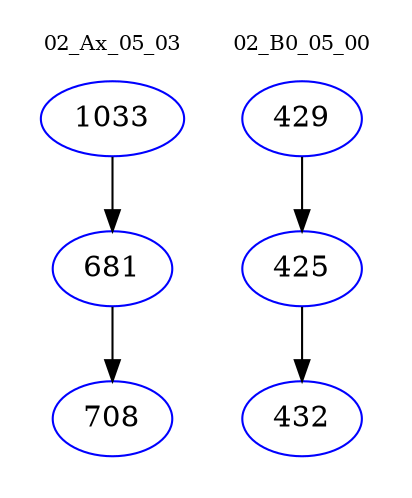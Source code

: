 digraph{
subgraph cluster_0 {
color = white
label = "02_Ax_05_03";
fontsize=10;
T0_1033 [label="1033", color="blue"]
T0_1033 -> T0_681 [color="black"]
T0_681 [label="681", color="blue"]
T0_681 -> T0_708 [color="black"]
T0_708 [label="708", color="blue"]
}
subgraph cluster_1 {
color = white
label = "02_B0_05_00";
fontsize=10;
T1_429 [label="429", color="blue"]
T1_429 -> T1_425 [color="black"]
T1_425 [label="425", color="blue"]
T1_425 -> T1_432 [color="black"]
T1_432 [label="432", color="blue"]
}
}
